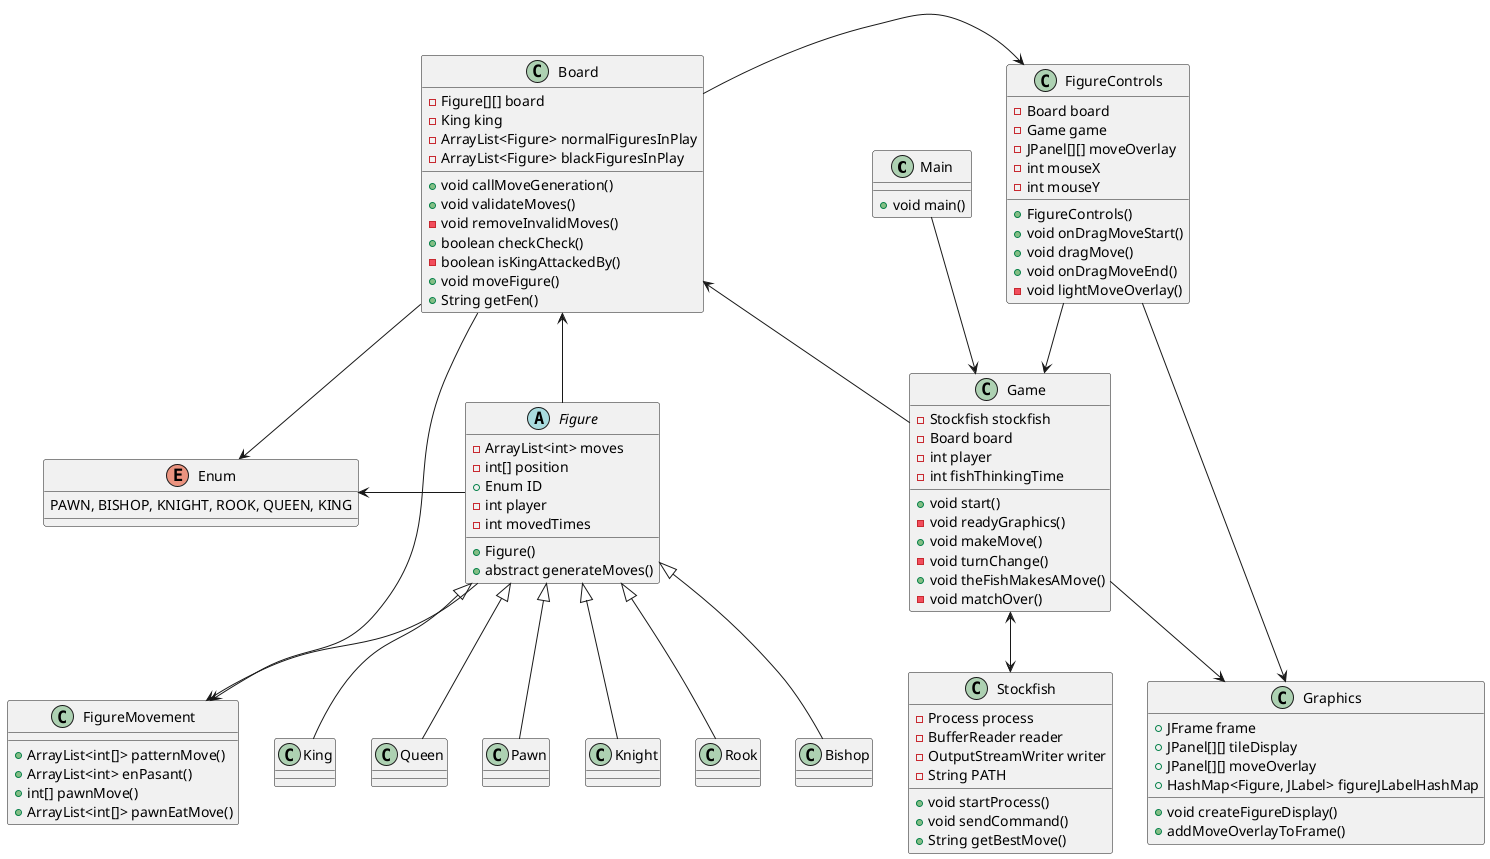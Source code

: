 @startuml

class Main {
    + void main()
}

class Stockfish {
    - Process process
    - BufferReader reader
    - OutputStreamWriter writer
    - String PATH

    + void startProcess()
    + void sendCommand()
    + String getBestMove()
}

class Game {
    - Stockfish stockfish
    - Board board
    - int player
    - int fishThinkingTime

    + void start()
    - void readyGraphics()
    + void makeMove()
    - void turnChange()
    + void theFishMakesAMove()
    - void matchOver()
}

class Board {
    - Figure[][] board
    - King king
    - ArrayList<Figure> normalFiguresInPlay
    - ArrayList<Figure> blackFiguresInPlay

    + void callMoveGeneration()
    + void validateMoves()
    - void removeInvalidMoves()
    + boolean checkCheck()
    - boolean isKingAttackedBy()
    + void moveFigure()
    + String getFen()
}

abstract class Figure {
    - ArrayList<int> moves
    - int[] position
    + Enum ID
    - int player
    - int movedTimes

    + Figure()
    + abstract generateMoves()
}

class FigureMovement {
    + ArrayList<int[]> patternMove()
    + ArrayList<int> enPasant()
    + int[] pawnMove()
    + ArrayList<int[]> pawnEatMove()
}

class FigureControls {
    - Board board
    - Game game
    - JPanel[][] moveOverlay
    - int mouseX
    - int mouseY

    + FigureControls()
    + void onDragMoveStart()
    + void dragMove()
    + void onDragMoveEnd()
    - void lightMoveOverlay()
}

class Graphics {
    + JFrame frame
    + JPanel[][] tileDisplay
    + JPanel[][] moveOverlay
    + HashMap<Figure, JLabel> figureJLabelHashMap

    + void createFigureDisplay()
    + addMoveOverlayToFrame()
}

enum Enum {
    PAWN, BISHOP, KNIGHT, ROOK, QUEEN, KING
}

class King extends Figure {}
class Queen extends Figure {}
class Pawn extends Figure {}
class Knight extends Figure {}
class Rook extends Figure {}
class Bishop extends Figure {}

FigureControls --> Game
FigureControls <-left- Board
FigureControls --> Graphics

Game --> Graphics
Game --> Board
Game <--> Stockfish

Board <-- Figure
Board --> FigureMovement

Figure --> FigureMovement
Figure -left-> Enum

Board --> Enum


Main --> Game


@enduml